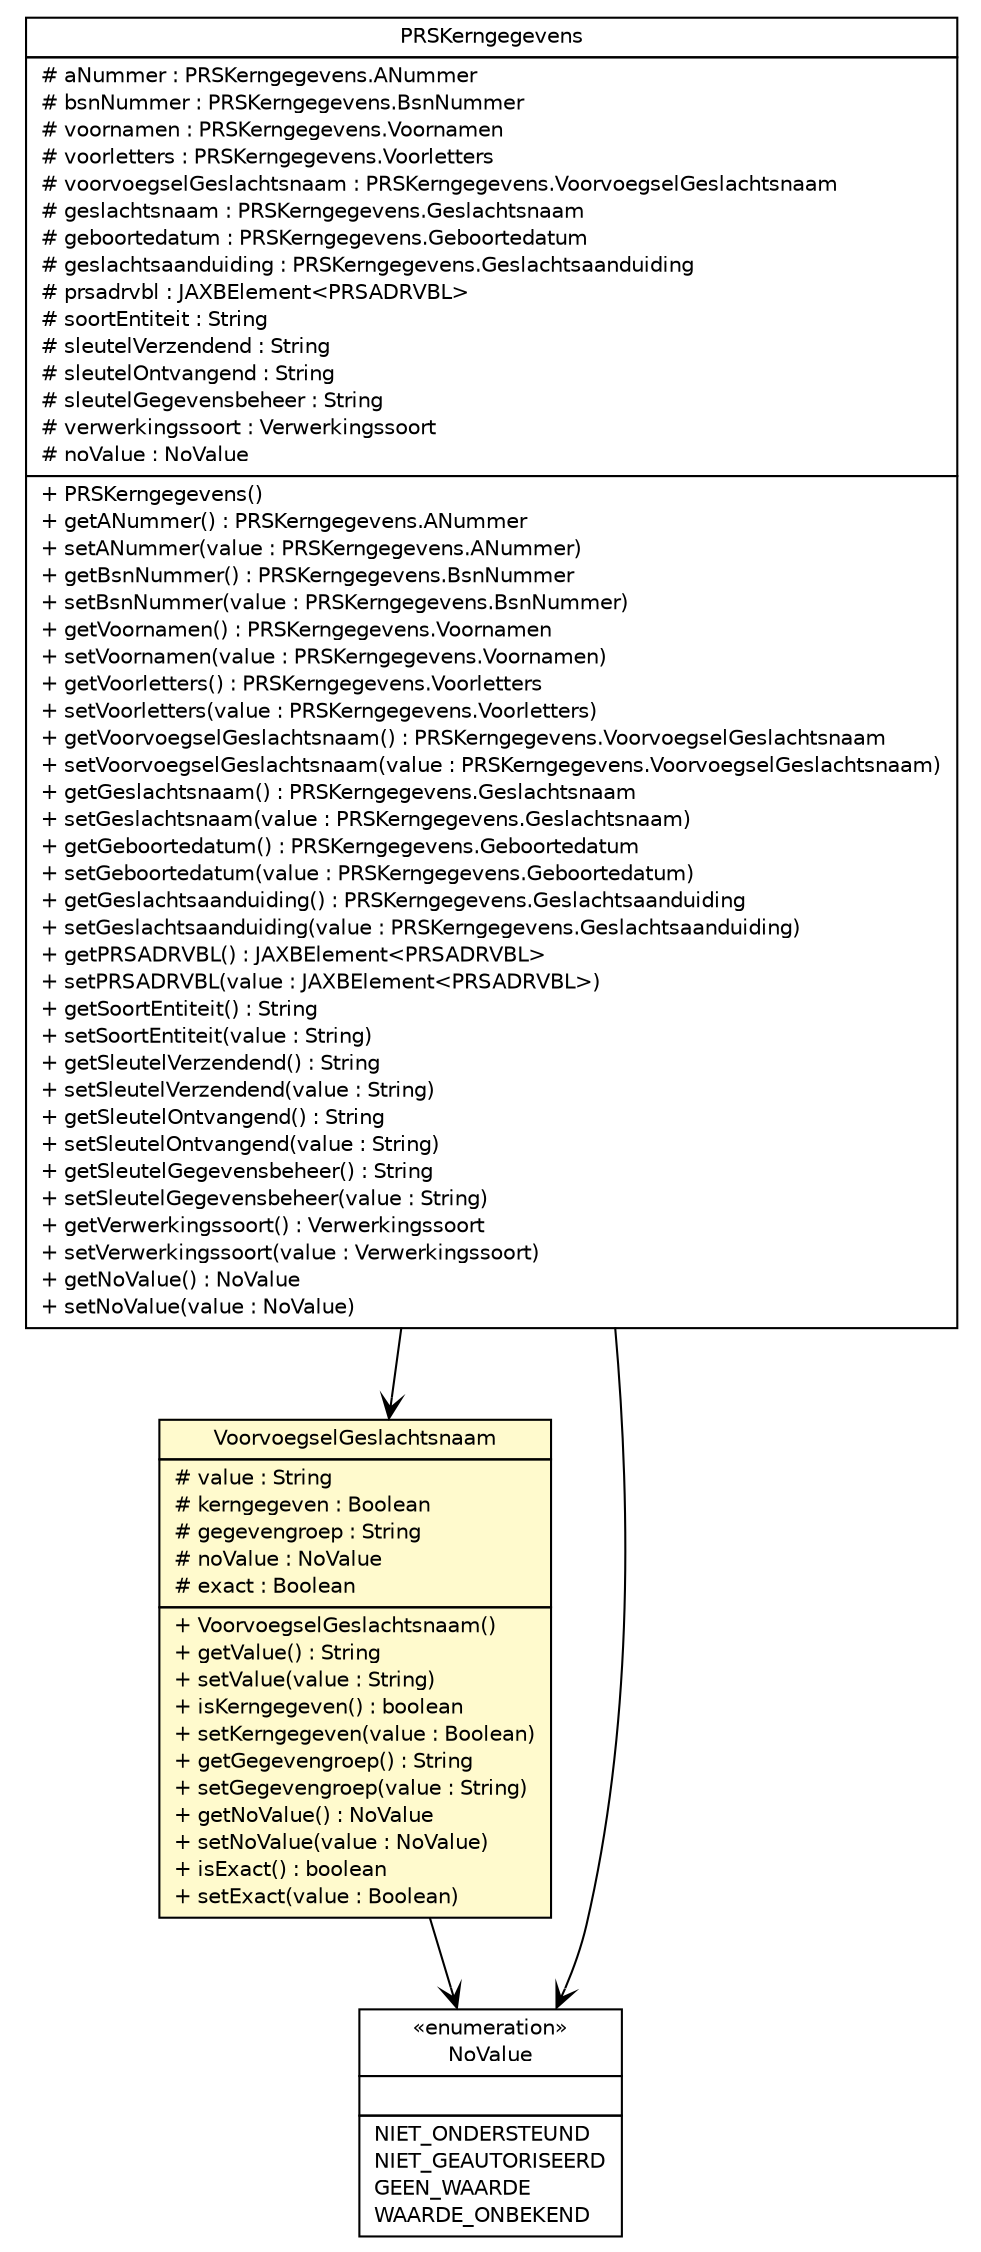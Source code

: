 #!/usr/local/bin/dot
#
# Class diagram 
# Generated by UMLGraph version R5_6-24-gf6e263 (http://www.umlgraph.org/)
#

digraph G {
	edge [fontname="Helvetica",fontsize=10,labelfontname="Helvetica",labelfontsize=10];
	node [fontname="Helvetica",fontsize=10,shape=plaintext];
	nodesep=0.25;
	ranksep=0.5;
	// nl.egem.stuf.sector.bg._0204.PRSKerngegevens
	c168457 [label=<<table title="nl.egem.stuf.sector.bg._0204.PRSKerngegevens" border="0" cellborder="1" cellspacing="0" cellpadding="2" port="p" href="./PRSKerngegevens.html">
		<tr><td><table border="0" cellspacing="0" cellpadding="1">
<tr><td align="center" balign="center"> PRSKerngegevens </td></tr>
		</table></td></tr>
		<tr><td><table border="0" cellspacing="0" cellpadding="1">
<tr><td align="left" balign="left"> # aNummer : PRSKerngegevens.ANummer </td></tr>
<tr><td align="left" balign="left"> # bsnNummer : PRSKerngegevens.BsnNummer </td></tr>
<tr><td align="left" balign="left"> # voornamen : PRSKerngegevens.Voornamen </td></tr>
<tr><td align="left" balign="left"> # voorletters : PRSKerngegevens.Voorletters </td></tr>
<tr><td align="left" balign="left"> # voorvoegselGeslachtsnaam : PRSKerngegevens.VoorvoegselGeslachtsnaam </td></tr>
<tr><td align="left" balign="left"> # geslachtsnaam : PRSKerngegevens.Geslachtsnaam </td></tr>
<tr><td align="left" balign="left"> # geboortedatum : PRSKerngegevens.Geboortedatum </td></tr>
<tr><td align="left" balign="left"> # geslachtsaanduiding : PRSKerngegevens.Geslachtsaanduiding </td></tr>
<tr><td align="left" balign="left"> # prsadrvbl : JAXBElement&lt;PRSADRVBL&gt; </td></tr>
<tr><td align="left" balign="left"> # soortEntiteit : String </td></tr>
<tr><td align="left" balign="left"> # sleutelVerzendend : String </td></tr>
<tr><td align="left" balign="left"> # sleutelOntvangend : String </td></tr>
<tr><td align="left" balign="left"> # sleutelGegevensbeheer : String </td></tr>
<tr><td align="left" balign="left"> # verwerkingssoort : Verwerkingssoort </td></tr>
<tr><td align="left" balign="left"> # noValue : NoValue </td></tr>
		</table></td></tr>
		<tr><td><table border="0" cellspacing="0" cellpadding="1">
<tr><td align="left" balign="left"> + PRSKerngegevens() </td></tr>
<tr><td align="left" balign="left"> + getANummer() : PRSKerngegevens.ANummer </td></tr>
<tr><td align="left" balign="left"> + setANummer(value : PRSKerngegevens.ANummer) </td></tr>
<tr><td align="left" balign="left"> + getBsnNummer() : PRSKerngegevens.BsnNummer </td></tr>
<tr><td align="left" balign="left"> + setBsnNummer(value : PRSKerngegevens.BsnNummer) </td></tr>
<tr><td align="left" balign="left"> + getVoornamen() : PRSKerngegevens.Voornamen </td></tr>
<tr><td align="left" balign="left"> + setVoornamen(value : PRSKerngegevens.Voornamen) </td></tr>
<tr><td align="left" balign="left"> + getVoorletters() : PRSKerngegevens.Voorletters </td></tr>
<tr><td align="left" balign="left"> + setVoorletters(value : PRSKerngegevens.Voorletters) </td></tr>
<tr><td align="left" balign="left"> + getVoorvoegselGeslachtsnaam() : PRSKerngegevens.VoorvoegselGeslachtsnaam </td></tr>
<tr><td align="left" balign="left"> + setVoorvoegselGeslachtsnaam(value : PRSKerngegevens.VoorvoegselGeslachtsnaam) </td></tr>
<tr><td align="left" balign="left"> + getGeslachtsnaam() : PRSKerngegevens.Geslachtsnaam </td></tr>
<tr><td align="left" balign="left"> + setGeslachtsnaam(value : PRSKerngegevens.Geslachtsnaam) </td></tr>
<tr><td align="left" balign="left"> + getGeboortedatum() : PRSKerngegevens.Geboortedatum </td></tr>
<tr><td align="left" balign="left"> + setGeboortedatum(value : PRSKerngegevens.Geboortedatum) </td></tr>
<tr><td align="left" balign="left"> + getGeslachtsaanduiding() : PRSKerngegevens.Geslachtsaanduiding </td></tr>
<tr><td align="left" balign="left"> + setGeslachtsaanduiding(value : PRSKerngegevens.Geslachtsaanduiding) </td></tr>
<tr><td align="left" balign="left"> + getPRSADRVBL() : JAXBElement&lt;PRSADRVBL&gt; </td></tr>
<tr><td align="left" balign="left"> + setPRSADRVBL(value : JAXBElement&lt;PRSADRVBL&gt;) </td></tr>
<tr><td align="left" balign="left"> + getSoortEntiteit() : String </td></tr>
<tr><td align="left" balign="left"> + setSoortEntiteit(value : String) </td></tr>
<tr><td align="left" balign="left"> + getSleutelVerzendend() : String </td></tr>
<tr><td align="left" balign="left"> + setSleutelVerzendend(value : String) </td></tr>
<tr><td align="left" balign="left"> + getSleutelOntvangend() : String </td></tr>
<tr><td align="left" balign="left"> + setSleutelOntvangend(value : String) </td></tr>
<tr><td align="left" balign="left"> + getSleutelGegevensbeheer() : String </td></tr>
<tr><td align="left" balign="left"> + setSleutelGegevensbeheer(value : String) </td></tr>
<tr><td align="left" balign="left"> + getVerwerkingssoort() : Verwerkingssoort </td></tr>
<tr><td align="left" balign="left"> + setVerwerkingssoort(value : Verwerkingssoort) </td></tr>
<tr><td align="left" balign="left"> + getNoValue() : NoValue </td></tr>
<tr><td align="left" balign="left"> + setNoValue(value : NoValue) </td></tr>
		</table></td></tr>
		</table>>, URL="./PRSKerngegevens.html", fontname="Helvetica", fontcolor="black", fontsize=10.0];
	// nl.egem.stuf.sector.bg._0204.PRSKerngegevens.VoorvoegselGeslachtsnaam
	c168465 [label=<<table title="nl.egem.stuf.sector.bg._0204.PRSKerngegevens.VoorvoegselGeslachtsnaam" border="0" cellborder="1" cellspacing="0" cellpadding="2" port="p" bgcolor="lemonChiffon" href="./PRSKerngegevens.VoorvoegselGeslachtsnaam.html">
		<tr><td><table border="0" cellspacing="0" cellpadding="1">
<tr><td align="center" balign="center"> VoorvoegselGeslachtsnaam </td></tr>
		</table></td></tr>
		<tr><td><table border="0" cellspacing="0" cellpadding="1">
<tr><td align="left" balign="left"> # value : String </td></tr>
<tr><td align="left" balign="left"> # kerngegeven : Boolean </td></tr>
<tr><td align="left" balign="left"> # gegevengroep : String </td></tr>
<tr><td align="left" balign="left"> # noValue : NoValue </td></tr>
<tr><td align="left" balign="left"> # exact : Boolean </td></tr>
		</table></td></tr>
		<tr><td><table border="0" cellspacing="0" cellpadding="1">
<tr><td align="left" balign="left"> + VoorvoegselGeslachtsnaam() </td></tr>
<tr><td align="left" balign="left"> + getValue() : String </td></tr>
<tr><td align="left" balign="left"> + setValue(value : String) </td></tr>
<tr><td align="left" balign="left"> + isKerngegeven() : boolean </td></tr>
<tr><td align="left" balign="left"> + setKerngegeven(value : Boolean) </td></tr>
<tr><td align="left" balign="left"> + getGegevengroep() : String </td></tr>
<tr><td align="left" balign="left"> + setGegevengroep(value : String) </td></tr>
<tr><td align="left" balign="left"> + getNoValue() : NoValue </td></tr>
<tr><td align="left" balign="left"> + setNoValue(value : NoValue) </td></tr>
<tr><td align="left" balign="left"> + isExact() : boolean </td></tr>
<tr><td align="left" balign="left"> + setExact(value : Boolean) </td></tr>
		</table></td></tr>
		</table>>, URL="./PRSKerngegevens.VoorvoegselGeslachtsnaam.html", fontname="Helvetica", fontcolor="black", fontsize=10.0];
	// nl.egem.stuf.stuf0204.NoValue
	c168484 [label=<<table title="nl.egem.stuf.stuf0204.NoValue" border="0" cellborder="1" cellspacing="0" cellpadding="2" port="p" href="../../../stuf0204/NoValue.html">
		<tr><td><table border="0" cellspacing="0" cellpadding="1">
<tr><td align="center" balign="center"> &#171;enumeration&#187; </td></tr>
<tr><td align="center" balign="center"> NoValue </td></tr>
		</table></td></tr>
		<tr><td><table border="0" cellspacing="0" cellpadding="1">
<tr><td align="left" balign="left">  </td></tr>
		</table></td></tr>
		<tr><td><table border="0" cellspacing="0" cellpadding="1">
<tr><td align="left" balign="left"> NIET_ONDERSTEUND </td></tr>
<tr><td align="left" balign="left"> NIET_GEAUTORISEERD </td></tr>
<tr><td align="left" balign="left"> GEEN_WAARDE </td></tr>
<tr><td align="left" balign="left"> WAARDE_ONBEKEND </td></tr>
		</table></td></tr>
		</table>>, URL="../../../stuf0204/NoValue.html", fontname="Helvetica", fontcolor="black", fontsize=10.0];
	// nl.egem.stuf.sector.bg._0204.PRSKerngegevens NAVASSOC nl.egem.stuf.sector.bg._0204.PRSKerngegevens.VoorvoegselGeslachtsnaam
	c168457:p -> c168465:p [taillabel="", label="", headlabel="", fontname="Helvetica", fontcolor="black", fontsize=10.0, color="black", arrowhead=open];
	// nl.egem.stuf.sector.bg._0204.PRSKerngegevens NAVASSOC nl.egem.stuf.stuf0204.NoValue
	c168457:p -> c168484:p [taillabel="", label="", headlabel="", fontname="Helvetica", fontcolor="black", fontsize=10.0, color="black", arrowhead=open];
	// nl.egem.stuf.sector.bg._0204.PRSKerngegevens.VoorvoegselGeslachtsnaam NAVASSOC nl.egem.stuf.stuf0204.NoValue
	c168465:p -> c168484:p [taillabel="", label="", headlabel="", fontname="Helvetica", fontcolor="black", fontsize=10.0, color="black", arrowhead=open];
}

